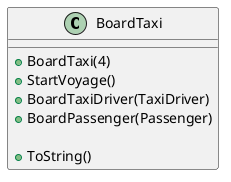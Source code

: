 @startuml
'https://plantuml.com/sequence-diagram


class BoardTaxi
{
 +BoardTaxi(4)
 +StartVoyage()
   +BoardTaxiDriver(TaxiDriver)
  +BoardPassenger(Passenger)

 +ToString()
 
}







@enduml